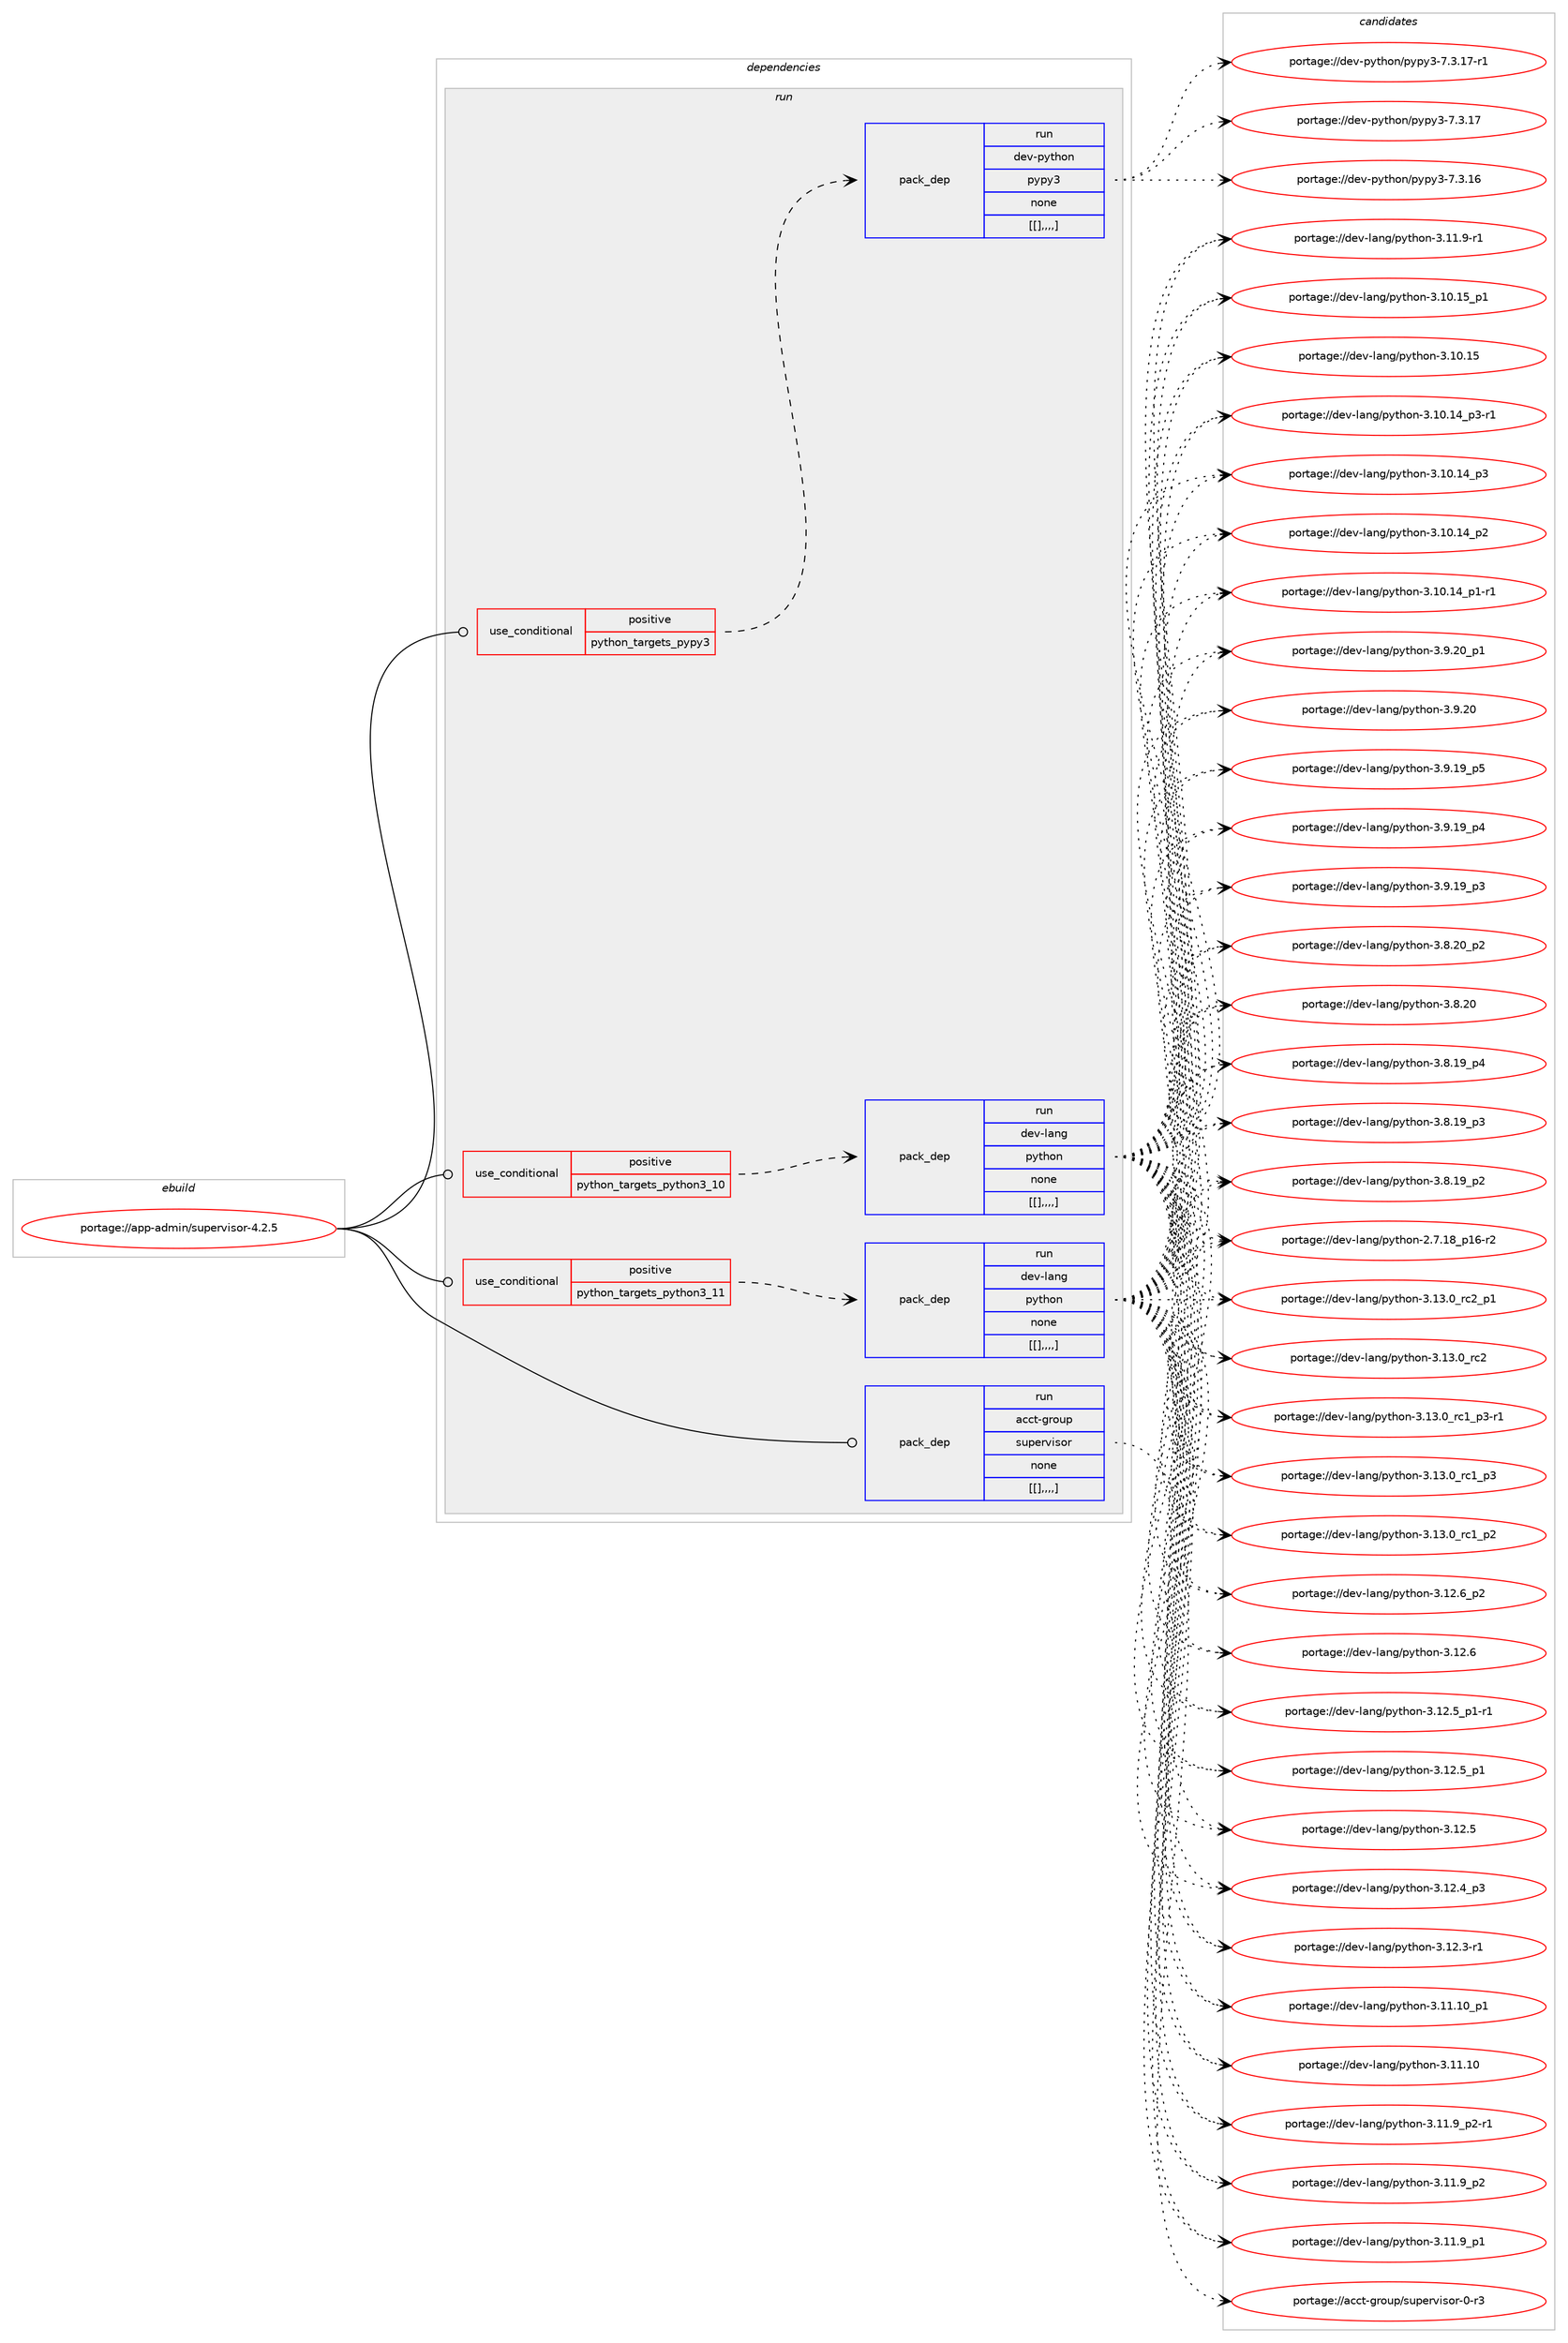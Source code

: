 digraph prolog {

# *************
# Graph options
# *************

newrank=true;
concentrate=true;
compound=true;
graph [rankdir=LR,fontname=Helvetica,fontsize=10,ranksep=1.5];#, ranksep=2.5, nodesep=0.2];
edge  [arrowhead=vee];
node  [fontname=Helvetica,fontsize=10];

# **********
# The ebuild
# **********

subgraph cluster_leftcol {
color=gray;
label=<<i>ebuild</i>>;
id [label="portage://app-admin/supervisor-4.2.5", color=red, width=4, href="../app-admin/supervisor-4.2.5.svg"];
}

# ****************
# The dependencies
# ****************

subgraph cluster_midcol {
color=gray;
label=<<i>dependencies</i>>;
subgraph cluster_compile {
fillcolor="#eeeeee";
style=filled;
label=<<i>compile</i>>;
}
subgraph cluster_compileandrun {
fillcolor="#eeeeee";
style=filled;
label=<<i>compile and run</i>>;
}
subgraph cluster_run {
fillcolor="#eeeeee";
style=filled;
label=<<i>run</i>>;
subgraph cond1502 {
dependency5651 [label=<<TABLE BORDER="0" CELLBORDER="1" CELLSPACING="0" CELLPADDING="4"><TR><TD ROWSPAN="3" CELLPADDING="10">use_conditional</TD></TR><TR><TD>positive</TD></TR><TR><TD>python_targets_pypy3</TD></TR></TABLE>>, shape=none, color=red];
subgraph pack4130 {
dependency5652 [label=<<TABLE BORDER="0" CELLBORDER="1" CELLSPACING="0" CELLPADDING="4" WIDTH="220"><TR><TD ROWSPAN="6" CELLPADDING="30">pack_dep</TD></TR><TR><TD WIDTH="110">run</TD></TR><TR><TD>dev-python</TD></TR><TR><TD>pypy3</TD></TR><TR><TD>none</TD></TR><TR><TD>[[],,,,]</TD></TR></TABLE>>, shape=none, color=blue];
}
dependency5651:e -> dependency5652:w [weight=20,style="dashed",arrowhead="vee"];
}
id:e -> dependency5651:w [weight=20,style="solid",arrowhead="odot"];
subgraph cond1503 {
dependency5653 [label=<<TABLE BORDER="0" CELLBORDER="1" CELLSPACING="0" CELLPADDING="4"><TR><TD ROWSPAN="3" CELLPADDING="10">use_conditional</TD></TR><TR><TD>positive</TD></TR><TR><TD>python_targets_python3_10</TD></TR></TABLE>>, shape=none, color=red];
subgraph pack4131 {
dependency5654 [label=<<TABLE BORDER="0" CELLBORDER="1" CELLSPACING="0" CELLPADDING="4" WIDTH="220"><TR><TD ROWSPAN="6" CELLPADDING="30">pack_dep</TD></TR><TR><TD WIDTH="110">run</TD></TR><TR><TD>dev-lang</TD></TR><TR><TD>python</TD></TR><TR><TD>none</TD></TR><TR><TD>[[],,,,]</TD></TR></TABLE>>, shape=none, color=blue];
}
dependency5653:e -> dependency5654:w [weight=20,style="dashed",arrowhead="vee"];
}
id:e -> dependency5653:w [weight=20,style="solid",arrowhead="odot"];
subgraph cond1504 {
dependency5655 [label=<<TABLE BORDER="0" CELLBORDER="1" CELLSPACING="0" CELLPADDING="4"><TR><TD ROWSPAN="3" CELLPADDING="10">use_conditional</TD></TR><TR><TD>positive</TD></TR><TR><TD>python_targets_python3_11</TD></TR></TABLE>>, shape=none, color=red];
subgraph pack4132 {
dependency5656 [label=<<TABLE BORDER="0" CELLBORDER="1" CELLSPACING="0" CELLPADDING="4" WIDTH="220"><TR><TD ROWSPAN="6" CELLPADDING="30">pack_dep</TD></TR><TR><TD WIDTH="110">run</TD></TR><TR><TD>dev-lang</TD></TR><TR><TD>python</TD></TR><TR><TD>none</TD></TR><TR><TD>[[],,,,]</TD></TR></TABLE>>, shape=none, color=blue];
}
dependency5655:e -> dependency5656:w [weight=20,style="dashed",arrowhead="vee"];
}
id:e -> dependency5655:w [weight=20,style="solid",arrowhead="odot"];
subgraph pack4133 {
dependency5657 [label=<<TABLE BORDER="0" CELLBORDER="1" CELLSPACING="0" CELLPADDING="4" WIDTH="220"><TR><TD ROWSPAN="6" CELLPADDING="30">pack_dep</TD></TR><TR><TD WIDTH="110">run</TD></TR><TR><TD>acct-group</TD></TR><TR><TD>supervisor</TD></TR><TR><TD>none</TD></TR><TR><TD>[[],,,,]</TD></TR></TABLE>>, shape=none, color=blue];
}
id:e -> dependency5657:w [weight=20,style="solid",arrowhead="odot"];
}
}

# **************
# The candidates
# **************

subgraph cluster_choices {
rank=same;
color=gray;
label=<<i>candidates</i>>;

subgraph choice4130 {
color=black;
nodesep=1;
choice100101118451121211161041111104711212111212151455546514649554511449 [label="portage://dev-python/pypy3-7.3.17-r1", color=red, width=4,href="../dev-python/pypy3-7.3.17-r1.svg"];
choice10010111845112121116104111110471121211121215145554651464955 [label="portage://dev-python/pypy3-7.3.17", color=red, width=4,href="../dev-python/pypy3-7.3.17.svg"];
choice10010111845112121116104111110471121211121215145554651464954 [label="portage://dev-python/pypy3-7.3.16", color=red, width=4,href="../dev-python/pypy3-7.3.16.svg"];
dependency5652:e -> choice100101118451121211161041111104711212111212151455546514649554511449:w [style=dotted,weight="100"];
dependency5652:e -> choice10010111845112121116104111110471121211121215145554651464955:w [style=dotted,weight="100"];
dependency5652:e -> choice10010111845112121116104111110471121211121215145554651464954:w [style=dotted,weight="100"];
}
subgraph choice4131 {
color=black;
nodesep=1;
choice100101118451089711010347112121116104111110455146495146489511499509511249 [label="portage://dev-lang/python-3.13.0_rc2_p1", color=red, width=4,href="../dev-lang/python-3.13.0_rc2_p1.svg"];
choice10010111845108971101034711212111610411111045514649514648951149950 [label="portage://dev-lang/python-3.13.0_rc2", color=red, width=4,href="../dev-lang/python-3.13.0_rc2.svg"];
choice1001011184510897110103471121211161041111104551464951464895114994995112514511449 [label="portage://dev-lang/python-3.13.0_rc1_p3-r1", color=red, width=4,href="../dev-lang/python-3.13.0_rc1_p3-r1.svg"];
choice100101118451089711010347112121116104111110455146495146489511499499511251 [label="portage://dev-lang/python-3.13.0_rc1_p3", color=red, width=4,href="../dev-lang/python-3.13.0_rc1_p3.svg"];
choice100101118451089711010347112121116104111110455146495146489511499499511250 [label="portage://dev-lang/python-3.13.0_rc1_p2", color=red, width=4,href="../dev-lang/python-3.13.0_rc1_p2.svg"];
choice100101118451089711010347112121116104111110455146495046549511250 [label="portage://dev-lang/python-3.12.6_p2", color=red, width=4,href="../dev-lang/python-3.12.6_p2.svg"];
choice10010111845108971101034711212111610411111045514649504654 [label="portage://dev-lang/python-3.12.6", color=red, width=4,href="../dev-lang/python-3.12.6.svg"];
choice1001011184510897110103471121211161041111104551464950465395112494511449 [label="portage://dev-lang/python-3.12.5_p1-r1", color=red, width=4,href="../dev-lang/python-3.12.5_p1-r1.svg"];
choice100101118451089711010347112121116104111110455146495046539511249 [label="portage://dev-lang/python-3.12.5_p1", color=red, width=4,href="../dev-lang/python-3.12.5_p1.svg"];
choice10010111845108971101034711212111610411111045514649504653 [label="portage://dev-lang/python-3.12.5", color=red, width=4,href="../dev-lang/python-3.12.5.svg"];
choice100101118451089711010347112121116104111110455146495046529511251 [label="portage://dev-lang/python-3.12.4_p3", color=red, width=4,href="../dev-lang/python-3.12.4_p3.svg"];
choice100101118451089711010347112121116104111110455146495046514511449 [label="portage://dev-lang/python-3.12.3-r1", color=red, width=4,href="../dev-lang/python-3.12.3-r1.svg"];
choice10010111845108971101034711212111610411111045514649494649489511249 [label="portage://dev-lang/python-3.11.10_p1", color=red, width=4,href="../dev-lang/python-3.11.10_p1.svg"];
choice1001011184510897110103471121211161041111104551464949464948 [label="portage://dev-lang/python-3.11.10", color=red, width=4,href="../dev-lang/python-3.11.10.svg"];
choice1001011184510897110103471121211161041111104551464949465795112504511449 [label="portage://dev-lang/python-3.11.9_p2-r1", color=red, width=4,href="../dev-lang/python-3.11.9_p2-r1.svg"];
choice100101118451089711010347112121116104111110455146494946579511250 [label="portage://dev-lang/python-3.11.9_p2", color=red, width=4,href="../dev-lang/python-3.11.9_p2.svg"];
choice100101118451089711010347112121116104111110455146494946579511249 [label="portage://dev-lang/python-3.11.9_p1", color=red, width=4,href="../dev-lang/python-3.11.9_p1.svg"];
choice100101118451089711010347112121116104111110455146494946574511449 [label="portage://dev-lang/python-3.11.9-r1", color=red, width=4,href="../dev-lang/python-3.11.9-r1.svg"];
choice10010111845108971101034711212111610411111045514649484649539511249 [label="portage://dev-lang/python-3.10.15_p1", color=red, width=4,href="../dev-lang/python-3.10.15_p1.svg"];
choice1001011184510897110103471121211161041111104551464948464953 [label="portage://dev-lang/python-3.10.15", color=red, width=4,href="../dev-lang/python-3.10.15.svg"];
choice100101118451089711010347112121116104111110455146494846495295112514511449 [label="portage://dev-lang/python-3.10.14_p3-r1", color=red, width=4,href="../dev-lang/python-3.10.14_p3-r1.svg"];
choice10010111845108971101034711212111610411111045514649484649529511251 [label="portage://dev-lang/python-3.10.14_p3", color=red, width=4,href="../dev-lang/python-3.10.14_p3.svg"];
choice10010111845108971101034711212111610411111045514649484649529511250 [label="portage://dev-lang/python-3.10.14_p2", color=red, width=4,href="../dev-lang/python-3.10.14_p2.svg"];
choice100101118451089711010347112121116104111110455146494846495295112494511449 [label="portage://dev-lang/python-3.10.14_p1-r1", color=red, width=4,href="../dev-lang/python-3.10.14_p1-r1.svg"];
choice100101118451089711010347112121116104111110455146574650489511249 [label="portage://dev-lang/python-3.9.20_p1", color=red, width=4,href="../dev-lang/python-3.9.20_p1.svg"];
choice10010111845108971101034711212111610411111045514657465048 [label="portage://dev-lang/python-3.9.20", color=red, width=4,href="../dev-lang/python-3.9.20.svg"];
choice100101118451089711010347112121116104111110455146574649579511253 [label="portage://dev-lang/python-3.9.19_p5", color=red, width=4,href="../dev-lang/python-3.9.19_p5.svg"];
choice100101118451089711010347112121116104111110455146574649579511252 [label="portage://dev-lang/python-3.9.19_p4", color=red, width=4,href="../dev-lang/python-3.9.19_p4.svg"];
choice100101118451089711010347112121116104111110455146574649579511251 [label="portage://dev-lang/python-3.9.19_p3", color=red, width=4,href="../dev-lang/python-3.9.19_p3.svg"];
choice100101118451089711010347112121116104111110455146564650489511250 [label="portage://dev-lang/python-3.8.20_p2", color=red, width=4,href="../dev-lang/python-3.8.20_p2.svg"];
choice10010111845108971101034711212111610411111045514656465048 [label="portage://dev-lang/python-3.8.20", color=red, width=4,href="../dev-lang/python-3.8.20.svg"];
choice100101118451089711010347112121116104111110455146564649579511252 [label="portage://dev-lang/python-3.8.19_p4", color=red, width=4,href="../dev-lang/python-3.8.19_p4.svg"];
choice100101118451089711010347112121116104111110455146564649579511251 [label="portage://dev-lang/python-3.8.19_p3", color=red, width=4,href="../dev-lang/python-3.8.19_p3.svg"];
choice100101118451089711010347112121116104111110455146564649579511250 [label="portage://dev-lang/python-3.8.19_p2", color=red, width=4,href="../dev-lang/python-3.8.19_p2.svg"];
choice100101118451089711010347112121116104111110455046554649569511249544511450 [label="portage://dev-lang/python-2.7.18_p16-r2", color=red, width=4,href="../dev-lang/python-2.7.18_p16-r2.svg"];
dependency5654:e -> choice100101118451089711010347112121116104111110455146495146489511499509511249:w [style=dotted,weight="100"];
dependency5654:e -> choice10010111845108971101034711212111610411111045514649514648951149950:w [style=dotted,weight="100"];
dependency5654:e -> choice1001011184510897110103471121211161041111104551464951464895114994995112514511449:w [style=dotted,weight="100"];
dependency5654:e -> choice100101118451089711010347112121116104111110455146495146489511499499511251:w [style=dotted,weight="100"];
dependency5654:e -> choice100101118451089711010347112121116104111110455146495146489511499499511250:w [style=dotted,weight="100"];
dependency5654:e -> choice100101118451089711010347112121116104111110455146495046549511250:w [style=dotted,weight="100"];
dependency5654:e -> choice10010111845108971101034711212111610411111045514649504654:w [style=dotted,weight="100"];
dependency5654:e -> choice1001011184510897110103471121211161041111104551464950465395112494511449:w [style=dotted,weight="100"];
dependency5654:e -> choice100101118451089711010347112121116104111110455146495046539511249:w [style=dotted,weight="100"];
dependency5654:e -> choice10010111845108971101034711212111610411111045514649504653:w [style=dotted,weight="100"];
dependency5654:e -> choice100101118451089711010347112121116104111110455146495046529511251:w [style=dotted,weight="100"];
dependency5654:e -> choice100101118451089711010347112121116104111110455146495046514511449:w [style=dotted,weight="100"];
dependency5654:e -> choice10010111845108971101034711212111610411111045514649494649489511249:w [style=dotted,weight="100"];
dependency5654:e -> choice1001011184510897110103471121211161041111104551464949464948:w [style=dotted,weight="100"];
dependency5654:e -> choice1001011184510897110103471121211161041111104551464949465795112504511449:w [style=dotted,weight="100"];
dependency5654:e -> choice100101118451089711010347112121116104111110455146494946579511250:w [style=dotted,weight="100"];
dependency5654:e -> choice100101118451089711010347112121116104111110455146494946579511249:w [style=dotted,weight="100"];
dependency5654:e -> choice100101118451089711010347112121116104111110455146494946574511449:w [style=dotted,weight="100"];
dependency5654:e -> choice10010111845108971101034711212111610411111045514649484649539511249:w [style=dotted,weight="100"];
dependency5654:e -> choice1001011184510897110103471121211161041111104551464948464953:w [style=dotted,weight="100"];
dependency5654:e -> choice100101118451089711010347112121116104111110455146494846495295112514511449:w [style=dotted,weight="100"];
dependency5654:e -> choice10010111845108971101034711212111610411111045514649484649529511251:w [style=dotted,weight="100"];
dependency5654:e -> choice10010111845108971101034711212111610411111045514649484649529511250:w [style=dotted,weight="100"];
dependency5654:e -> choice100101118451089711010347112121116104111110455146494846495295112494511449:w [style=dotted,weight="100"];
dependency5654:e -> choice100101118451089711010347112121116104111110455146574650489511249:w [style=dotted,weight="100"];
dependency5654:e -> choice10010111845108971101034711212111610411111045514657465048:w [style=dotted,weight="100"];
dependency5654:e -> choice100101118451089711010347112121116104111110455146574649579511253:w [style=dotted,weight="100"];
dependency5654:e -> choice100101118451089711010347112121116104111110455146574649579511252:w [style=dotted,weight="100"];
dependency5654:e -> choice100101118451089711010347112121116104111110455146574649579511251:w [style=dotted,weight="100"];
dependency5654:e -> choice100101118451089711010347112121116104111110455146564650489511250:w [style=dotted,weight="100"];
dependency5654:e -> choice10010111845108971101034711212111610411111045514656465048:w [style=dotted,weight="100"];
dependency5654:e -> choice100101118451089711010347112121116104111110455146564649579511252:w [style=dotted,weight="100"];
dependency5654:e -> choice100101118451089711010347112121116104111110455146564649579511251:w [style=dotted,weight="100"];
dependency5654:e -> choice100101118451089711010347112121116104111110455146564649579511250:w [style=dotted,weight="100"];
dependency5654:e -> choice100101118451089711010347112121116104111110455046554649569511249544511450:w [style=dotted,weight="100"];
}
subgraph choice4132 {
color=black;
nodesep=1;
choice100101118451089711010347112121116104111110455146495146489511499509511249 [label="portage://dev-lang/python-3.13.0_rc2_p1", color=red, width=4,href="../dev-lang/python-3.13.0_rc2_p1.svg"];
choice10010111845108971101034711212111610411111045514649514648951149950 [label="portage://dev-lang/python-3.13.0_rc2", color=red, width=4,href="../dev-lang/python-3.13.0_rc2.svg"];
choice1001011184510897110103471121211161041111104551464951464895114994995112514511449 [label="portage://dev-lang/python-3.13.0_rc1_p3-r1", color=red, width=4,href="../dev-lang/python-3.13.0_rc1_p3-r1.svg"];
choice100101118451089711010347112121116104111110455146495146489511499499511251 [label="portage://dev-lang/python-3.13.0_rc1_p3", color=red, width=4,href="../dev-lang/python-3.13.0_rc1_p3.svg"];
choice100101118451089711010347112121116104111110455146495146489511499499511250 [label="portage://dev-lang/python-3.13.0_rc1_p2", color=red, width=4,href="../dev-lang/python-3.13.0_rc1_p2.svg"];
choice100101118451089711010347112121116104111110455146495046549511250 [label="portage://dev-lang/python-3.12.6_p2", color=red, width=4,href="../dev-lang/python-3.12.6_p2.svg"];
choice10010111845108971101034711212111610411111045514649504654 [label="portage://dev-lang/python-3.12.6", color=red, width=4,href="../dev-lang/python-3.12.6.svg"];
choice1001011184510897110103471121211161041111104551464950465395112494511449 [label="portage://dev-lang/python-3.12.5_p1-r1", color=red, width=4,href="../dev-lang/python-3.12.5_p1-r1.svg"];
choice100101118451089711010347112121116104111110455146495046539511249 [label="portage://dev-lang/python-3.12.5_p1", color=red, width=4,href="../dev-lang/python-3.12.5_p1.svg"];
choice10010111845108971101034711212111610411111045514649504653 [label="portage://dev-lang/python-3.12.5", color=red, width=4,href="../dev-lang/python-3.12.5.svg"];
choice100101118451089711010347112121116104111110455146495046529511251 [label="portage://dev-lang/python-3.12.4_p3", color=red, width=4,href="../dev-lang/python-3.12.4_p3.svg"];
choice100101118451089711010347112121116104111110455146495046514511449 [label="portage://dev-lang/python-3.12.3-r1", color=red, width=4,href="../dev-lang/python-3.12.3-r1.svg"];
choice10010111845108971101034711212111610411111045514649494649489511249 [label="portage://dev-lang/python-3.11.10_p1", color=red, width=4,href="../dev-lang/python-3.11.10_p1.svg"];
choice1001011184510897110103471121211161041111104551464949464948 [label="portage://dev-lang/python-3.11.10", color=red, width=4,href="../dev-lang/python-3.11.10.svg"];
choice1001011184510897110103471121211161041111104551464949465795112504511449 [label="portage://dev-lang/python-3.11.9_p2-r1", color=red, width=4,href="../dev-lang/python-3.11.9_p2-r1.svg"];
choice100101118451089711010347112121116104111110455146494946579511250 [label="portage://dev-lang/python-3.11.9_p2", color=red, width=4,href="../dev-lang/python-3.11.9_p2.svg"];
choice100101118451089711010347112121116104111110455146494946579511249 [label="portage://dev-lang/python-3.11.9_p1", color=red, width=4,href="../dev-lang/python-3.11.9_p1.svg"];
choice100101118451089711010347112121116104111110455146494946574511449 [label="portage://dev-lang/python-3.11.9-r1", color=red, width=4,href="../dev-lang/python-3.11.9-r1.svg"];
choice10010111845108971101034711212111610411111045514649484649539511249 [label="portage://dev-lang/python-3.10.15_p1", color=red, width=4,href="../dev-lang/python-3.10.15_p1.svg"];
choice1001011184510897110103471121211161041111104551464948464953 [label="portage://dev-lang/python-3.10.15", color=red, width=4,href="../dev-lang/python-3.10.15.svg"];
choice100101118451089711010347112121116104111110455146494846495295112514511449 [label="portage://dev-lang/python-3.10.14_p3-r1", color=red, width=4,href="../dev-lang/python-3.10.14_p3-r1.svg"];
choice10010111845108971101034711212111610411111045514649484649529511251 [label="portage://dev-lang/python-3.10.14_p3", color=red, width=4,href="../dev-lang/python-3.10.14_p3.svg"];
choice10010111845108971101034711212111610411111045514649484649529511250 [label="portage://dev-lang/python-3.10.14_p2", color=red, width=4,href="../dev-lang/python-3.10.14_p2.svg"];
choice100101118451089711010347112121116104111110455146494846495295112494511449 [label="portage://dev-lang/python-3.10.14_p1-r1", color=red, width=4,href="../dev-lang/python-3.10.14_p1-r1.svg"];
choice100101118451089711010347112121116104111110455146574650489511249 [label="portage://dev-lang/python-3.9.20_p1", color=red, width=4,href="../dev-lang/python-3.9.20_p1.svg"];
choice10010111845108971101034711212111610411111045514657465048 [label="portage://dev-lang/python-3.9.20", color=red, width=4,href="../dev-lang/python-3.9.20.svg"];
choice100101118451089711010347112121116104111110455146574649579511253 [label="portage://dev-lang/python-3.9.19_p5", color=red, width=4,href="../dev-lang/python-3.9.19_p5.svg"];
choice100101118451089711010347112121116104111110455146574649579511252 [label="portage://dev-lang/python-3.9.19_p4", color=red, width=4,href="../dev-lang/python-3.9.19_p4.svg"];
choice100101118451089711010347112121116104111110455146574649579511251 [label="portage://dev-lang/python-3.9.19_p3", color=red, width=4,href="../dev-lang/python-3.9.19_p3.svg"];
choice100101118451089711010347112121116104111110455146564650489511250 [label="portage://dev-lang/python-3.8.20_p2", color=red, width=4,href="../dev-lang/python-3.8.20_p2.svg"];
choice10010111845108971101034711212111610411111045514656465048 [label="portage://dev-lang/python-3.8.20", color=red, width=4,href="../dev-lang/python-3.8.20.svg"];
choice100101118451089711010347112121116104111110455146564649579511252 [label="portage://dev-lang/python-3.8.19_p4", color=red, width=4,href="../dev-lang/python-3.8.19_p4.svg"];
choice100101118451089711010347112121116104111110455146564649579511251 [label="portage://dev-lang/python-3.8.19_p3", color=red, width=4,href="../dev-lang/python-3.8.19_p3.svg"];
choice100101118451089711010347112121116104111110455146564649579511250 [label="portage://dev-lang/python-3.8.19_p2", color=red, width=4,href="../dev-lang/python-3.8.19_p2.svg"];
choice100101118451089711010347112121116104111110455046554649569511249544511450 [label="portage://dev-lang/python-2.7.18_p16-r2", color=red, width=4,href="../dev-lang/python-2.7.18_p16-r2.svg"];
dependency5656:e -> choice100101118451089711010347112121116104111110455146495146489511499509511249:w [style=dotted,weight="100"];
dependency5656:e -> choice10010111845108971101034711212111610411111045514649514648951149950:w [style=dotted,weight="100"];
dependency5656:e -> choice1001011184510897110103471121211161041111104551464951464895114994995112514511449:w [style=dotted,weight="100"];
dependency5656:e -> choice100101118451089711010347112121116104111110455146495146489511499499511251:w [style=dotted,weight="100"];
dependency5656:e -> choice100101118451089711010347112121116104111110455146495146489511499499511250:w [style=dotted,weight="100"];
dependency5656:e -> choice100101118451089711010347112121116104111110455146495046549511250:w [style=dotted,weight="100"];
dependency5656:e -> choice10010111845108971101034711212111610411111045514649504654:w [style=dotted,weight="100"];
dependency5656:e -> choice1001011184510897110103471121211161041111104551464950465395112494511449:w [style=dotted,weight="100"];
dependency5656:e -> choice100101118451089711010347112121116104111110455146495046539511249:w [style=dotted,weight="100"];
dependency5656:e -> choice10010111845108971101034711212111610411111045514649504653:w [style=dotted,weight="100"];
dependency5656:e -> choice100101118451089711010347112121116104111110455146495046529511251:w [style=dotted,weight="100"];
dependency5656:e -> choice100101118451089711010347112121116104111110455146495046514511449:w [style=dotted,weight="100"];
dependency5656:e -> choice10010111845108971101034711212111610411111045514649494649489511249:w [style=dotted,weight="100"];
dependency5656:e -> choice1001011184510897110103471121211161041111104551464949464948:w [style=dotted,weight="100"];
dependency5656:e -> choice1001011184510897110103471121211161041111104551464949465795112504511449:w [style=dotted,weight="100"];
dependency5656:e -> choice100101118451089711010347112121116104111110455146494946579511250:w [style=dotted,weight="100"];
dependency5656:e -> choice100101118451089711010347112121116104111110455146494946579511249:w [style=dotted,weight="100"];
dependency5656:e -> choice100101118451089711010347112121116104111110455146494946574511449:w [style=dotted,weight="100"];
dependency5656:e -> choice10010111845108971101034711212111610411111045514649484649539511249:w [style=dotted,weight="100"];
dependency5656:e -> choice1001011184510897110103471121211161041111104551464948464953:w [style=dotted,weight="100"];
dependency5656:e -> choice100101118451089711010347112121116104111110455146494846495295112514511449:w [style=dotted,weight="100"];
dependency5656:e -> choice10010111845108971101034711212111610411111045514649484649529511251:w [style=dotted,weight="100"];
dependency5656:e -> choice10010111845108971101034711212111610411111045514649484649529511250:w [style=dotted,weight="100"];
dependency5656:e -> choice100101118451089711010347112121116104111110455146494846495295112494511449:w [style=dotted,weight="100"];
dependency5656:e -> choice100101118451089711010347112121116104111110455146574650489511249:w [style=dotted,weight="100"];
dependency5656:e -> choice10010111845108971101034711212111610411111045514657465048:w [style=dotted,weight="100"];
dependency5656:e -> choice100101118451089711010347112121116104111110455146574649579511253:w [style=dotted,weight="100"];
dependency5656:e -> choice100101118451089711010347112121116104111110455146574649579511252:w [style=dotted,weight="100"];
dependency5656:e -> choice100101118451089711010347112121116104111110455146574649579511251:w [style=dotted,weight="100"];
dependency5656:e -> choice100101118451089711010347112121116104111110455146564650489511250:w [style=dotted,weight="100"];
dependency5656:e -> choice10010111845108971101034711212111610411111045514656465048:w [style=dotted,weight="100"];
dependency5656:e -> choice100101118451089711010347112121116104111110455146564649579511252:w [style=dotted,weight="100"];
dependency5656:e -> choice100101118451089711010347112121116104111110455146564649579511251:w [style=dotted,weight="100"];
dependency5656:e -> choice100101118451089711010347112121116104111110455146564649579511250:w [style=dotted,weight="100"];
dependency5656:e -> choice100101118451089711010347112121116104111110455046554649569511249544511450:w [style=dotted,weight="100"];
}
subgraph choice4133 {
color=black;
nodesep=1;
choice979999116451031141111171124711511711210111411810511511111445484511451 [label="portage://acct-group/supervisor-0-r3", color=red, width=4,href="../acct-group/supervisor-0-r3.svg"];
dependency5657:e -> choice979999116451031141111171124711511711210111411810511511111445484511451:w [style=dotted,weight="100"];
}
}

}
